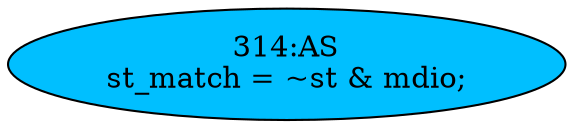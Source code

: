 strict digraph "" {
	node [label="\N"];
	"314:AS"	 [ast="<pyverilog.vparser.ast.Assign object at 0x7f2608ceec90>",
		def_var="['st_match']",
		fillcolor=deepskyblue,
		label="314:AS
st_match = ~st & mdio;",
		statements="[]",
		style=filled,
		typ=Assign,
		use_var="['st', 'mdio']"];
}
